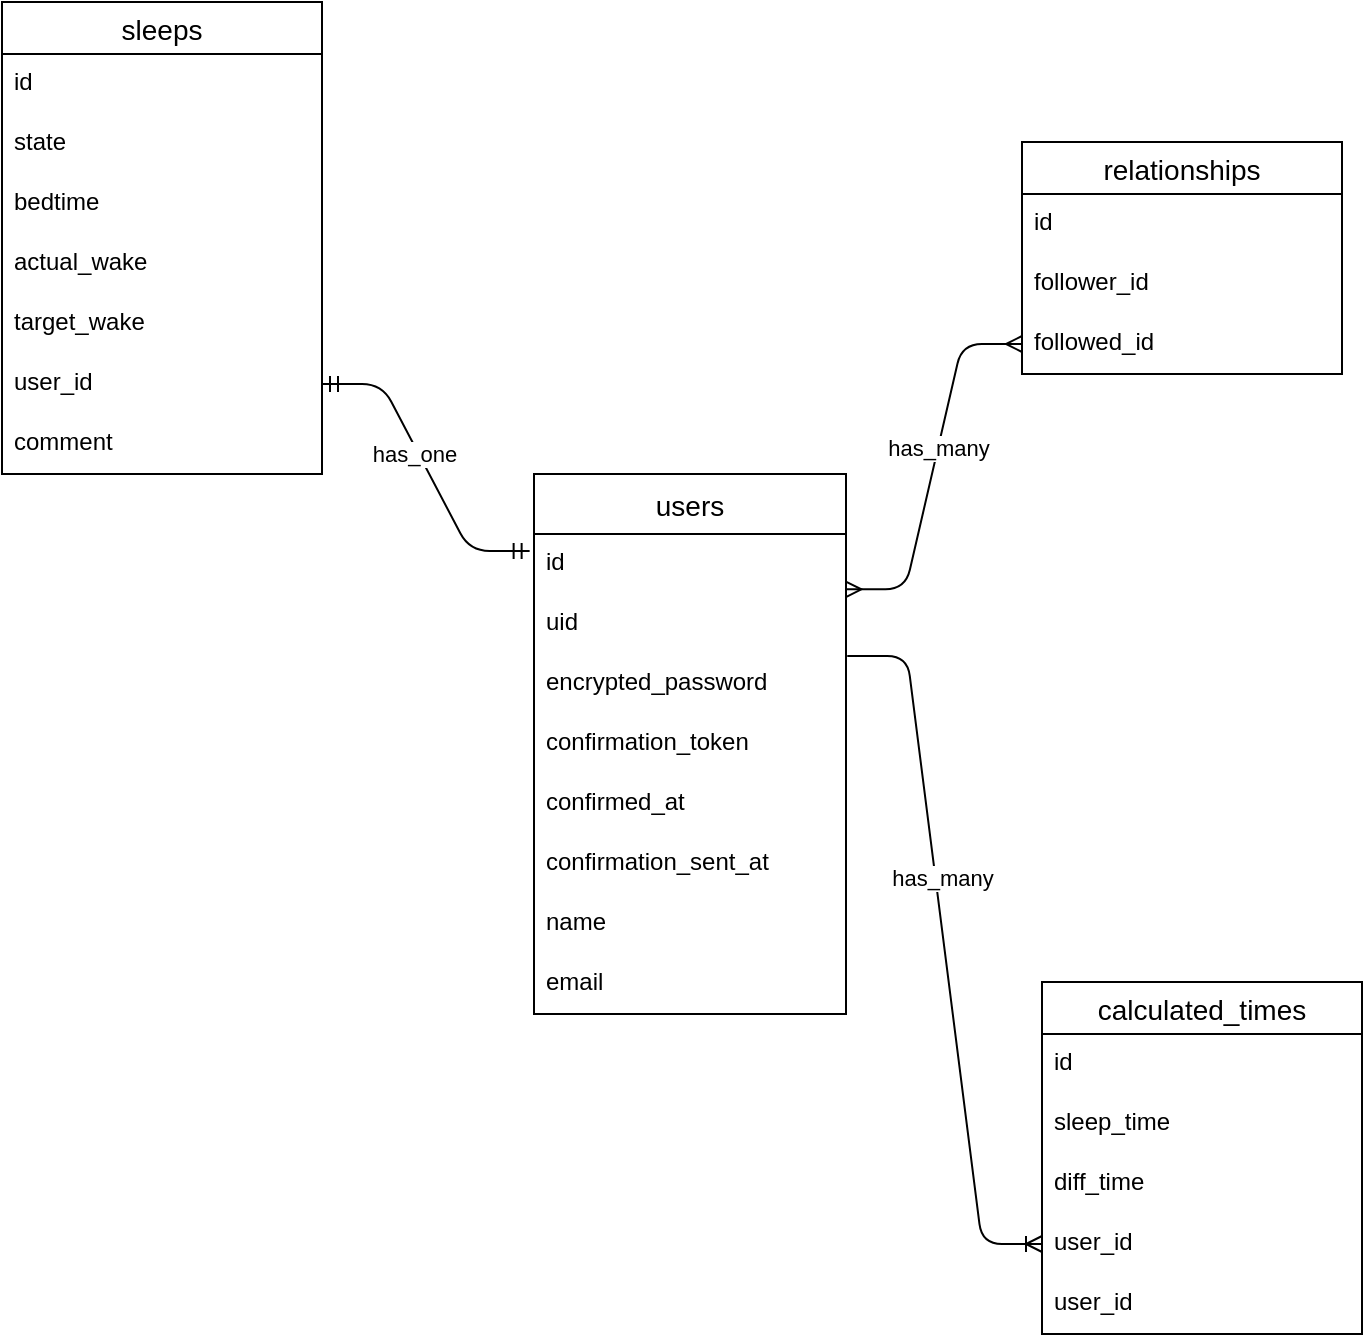 <mxfile>
    <diagram id="oXBXy_DwaOoF6DerXZQ4" name="ページ1">
        <mxGraphModel dx="909" dy="863" grid="1" gridSize="10" guides="1" tooltips="1" connect="1" arrows="1" fold="1" page="1" pageScale="1" pageWidth="827" pageHeight="1169" math="0" shadow="0">
            <root>
                <mxCell id="0"/>
                <mxCell id="1" parent="0"/>
                <mxCell id="37" value="users" style="swimlane;fontStyle=0;childLayout=stackLayout;horizontal=1;startSize=30;horizontalStack=0;resizeParent=1;resizeParentMax=0;resizeLast=0;collapsible=1;marginBottom=0;align=center;fontSize=14;" vertex="1" parent="1">
                    <mxGeometry x="336" y="336" width="156" height="270" as="geometry">
                        <mxRectangle x="220" y="230" width="70" height="30" as="alternateBounds"/>
                    </mxGeometry>
                </mxCell>
                <mxCell id="38" value="id" style="text;strokeColor=none;fillColor=none;spacingLeft=4;spacingRight=4;overflow=hidden;rotatable=0;points=[[0,0.5],[1,0.5]];portConstraint=eastwest;fontSize=12;" vertex="1" parent="37">
                    <mxGeometry y="30" width="156" height="30" as="geometry"/>
                </mxCell>
                <mxCell id="39" value="uid" style="text;strokeColor=none;fillColor=none;spacingLeft=4;spacingRight=4;overflow=hidden;rotatable=0;points=[[0,0.5],[1,0.5]];portConstraint=eastwest;fontSize=12;" vertex="1" parent="37">
                    <mxGeometry y="60" width="156" height="30" as="geometry"/>
                </mxCell>
                <mxCell id="40" value="encrypted_password" style="text;strokeColor=none;fillColor=none;spacingLeft=4;spacingRight=4;overflow=hidden;rotatable=0;points=[[0,0.5],[1,0.5]];portConstraint=eastwest;fontSize=12;" vertex="1" parent="37">
                    <mxGeometry y="90" width="156" height="30" as="geometry"/>
                </mxCell>
                <mxCell id="45" value="confirmation_token" style="text;strokeColor=none;fillColor=none;spacingLeft=4;spacingRight=4;overflow=hidden;rotatable=0;points=[[0,0.5],[1,0.5]];portConstraint=eastwest;fontSize=12;" vertex="1" parent="37">
                    <mxGeometry y="120" width="156" height="30" as="geometry"/>
                </mxCell>
                <mxCell id="46" value="confirmed_at" style="text;strokeColor=none;fillColor=none;spacingLeft=4;spacingRight=4;overflow=hidden;rotatable=0;points=[[0,0.5],[1,0.5]];portConstraint=eastwest;fontSize=12;" vertex="1" parent="37">
                    <mxGeometry y="150" width="156" height="30" as="geometry"/>
                </mxCell>
                <mxCell id="47" value="confirmation_sent_at" style="text;strokeColor=none;fillColor=none;spacingLeft=4;spacingRight=4;overflow=hidden;rotatable=0;points=[[0,0.5],[1,0.5]];portConstraint=eastwest;fontSize=12;" vertex="1" parent="37">
                    <mxGeometry y="180" width="156" height="30" as="geometry"/>
                </mxCell>
                <mxCell id="48" value="name" style="text;strokeColor=none;fillColor=none;spacingLeft=4;spacingRight=4;overflow=hidden;rotatable=0;points=[[0,0.5],[1,0.5]];portConstraint=eastwest;fontSize=12;" vertex="1" parent="37">
                    <mxGeometry y="210" width="156" height="30" as="geometry"/>
                </mxCell>
                <mxCell id="50" value="email" style="text;strokeColor=none;fillColor=none;spacingLeft=4;spacingRight=4;overflow=hidden;rotatable=0;points=[[0,0.5],[1,0.5]];portConstraint=eastwest;fontSize=12;" vertex="1" parent="37">
                    <mxGeometry y="240" width="156" height="30" as="geometry"/>
                </mxCell>
                <mxCell id="51" value="sleeps" style="swimlane;fontStyle=0;childLayout=stackLayout;horizontal=1;startSize=26;horizontalStack=0;resizeParent=1;resizeParentMax=0;resizeLast=0;collapsible=1;marginBottom=0;align=center;fontSize=14;" vertex="1" parent="1">
                    <mxGeometry x="70" y="100" width="160" height="236" as="geometry"/>
                </mxCell>
                <mxCell id="52" value="id" style="text;strokeColor=none;fillColor=none;spacingLeft=4;spacingRight=4;overflow=hidden;rotatable=0;points=[[0,0.5],[1,0.5]];portConstraint=eastwest;fontSize=12;" vertex="1" parent="51">
                    <mxGeometry y="26" width="160" height="30" as="geometry"/>
                </mxCell>
                <mxCell id="60" value="state" style="text;strokeColor=none;fillColor=none;spacingLeft=4;spacingRight=4;overflow=hidden;rotatable=0;points=[[0,0.5],[1,0.5]];portConstraint=eastwest;fontSize=12;" vertex="1" parent="51">
                    <mxGeometry y="56" width="160" height="30" as="geometry"/>
                </mxCell>
                <mxCell id="59" value="bedtime" style="text;strokeColor=none;fillColor=none;spacingLeft=4;spacingRight=4;overflow=hidden;rotatable=0;points=[[0,0.5],[1,0.5]];portConstraint=eastwest;fontSize=12;" vertex="1" parent="51">
                    <mxGeometry y="86" width="160" height="30" as="geometry"/>
                </mxCell>
                <mxCell id="61" value="actual_wake" style="text;strokeColor=none;fillColor=none;spacingLeft=4;spacingRight=4;overflow=hidden;rotatable=0;points=[[0,0.5],[1,0.5]];portConstraint=eastwest;fontSize=12;" vertex="1" parent="51">
                    <mxGeometry y="116" width="160" height="30" as="geometry"/>
                </mxCell>
                <mxCell id="62" value="target_wake" style="text;strokeColor=none;fillColor=none;spacingLeft=4;spacingRight=4;overflow=hidden;rotatable=0;points=[[0,0.5],[1,0.5]];portConstraint=eastwest;fontSize=12;" vertex="1" parent="51">
                    <mxGeometry y="146" width="160" height="30" as="geometry"/>
                </mxCell>
                <mxCell id="63" value="user_id" style="text;strokeColor=none;fillColor=none;spacingLeft=4;spacingRight=4;overflow=hidden;rotatable=0;points=[[0,0.5],[1,0.5]];portConstraint=eastwest;fontSize=12;" vertex="1" parent="51">
                    <mxGeometry y="176" width="160" height="30" as="geometry"/>
                </mxCell>
                <mxCell id="54" value="comment&#10;" style="text;strokeColor=none;fillColor=none;spacingLeft=4;spacingRight=4;overflow=hidden;rotatable=0;points=[[0,0.5],[1,0.5]];portConstraint=eastwest;fontSize=12;" vertex="1" parent="51">
                    <mxGeometry y="206" width="160" height="30" as="geometry"/>
                </mxCell>
                <mxCell id="66" value="calculated_times" style="swimlane;fontStyle=0;childLayout=stackLayout;horizontal=1;startSize=26;horizontalStack=0;resizeParent=1;resizeParentMax=0;resizeLast=0;collapsible=1;marginBottom=0;align=center;fontSize=14;" vertex="1" parent="1">
                    <mxGeometry x="590" y="590" width="160" height="176" as="geometry"/>
                </mxCell>
                <mxCell id="67" value="id" style="text;strokeColor=none;fillColor=none;spacingLeft=4;spacingRight=4;overflow=hidden;rotatable=0;points=[[0,0.5],[1,0.5]];portConstraint=eastwest;fontSize=12;" vertex="1" parent="66">
                    <mxGeometry y="26" width="160" height="30" as="geometry"/>
                </mxCell>
                <mxCell id="68" value="sleep_time" style="text;strokeColor=none;fillColor=none;spacingLeft=4;spacingRight=4;overflow=hidden;rotatable=0;points=[[0,0.5],[1,0.5]];portConstraint=eastwest;fontSize=12;" vertex="1" parent="66">
                    <mxGeometry y="56" width="160" height="30" as="geometry"/>
                </mxCell>
                <mxCell id="70" value="diff_time" style="text;strokeColor=none;fillColor=none;spacingLeft=4;spacingRight=4;overflow=hidden;rotatable=0;points=[[0,0.5],[1,0.5]];portConstraint=eastwest;fontSize=12;" vertex="1" parent="66">
                    <mxGeometry y="86" width="160" height="30" as="geometry"/>
                </mxCell>
                <mxCell id="86" value="user_id" style="text;strokeColor=none;fillColor=none;spacingLeft=4;spacingRight=4;overflow=hidden;rotatable=0;points=[[0,0.5],[1,0.5]];portConstraint=eastwest;fontSize=12;" vertex="1" parent="66">
                    <mxGeometry y="116" width="160" height="30" as="geometry"/>
                </mxCell>
                <mxCell id="69" value="user_id" style="text;strokeColor=none;fillColor=none;spacingLeft=4;spacingRight=4;overflow=hidden;rotatable=0;points=[[0,0.5],[1,0.5]];portConstraint=eastwest;fontSize=12;" vertex="1" parent="66">
                    <mxGeometry y="146" width="160" height="30" as="geometry"/>
                </mxCell>
                <mxCell id="72" value="relationships" style="swimlane;fontStyle=0;childLayout=stackLayout;horizontal=1;startSize=26;horizontalStack=0;resizeParent=1;resizeParentMax=0;resizeLast=0;collapsible=1;marginBottom=0;align=center;fontSize=14;" vertex="1" parent="1">
                    <mxGeometry x="580" y="170" width="160" height="116" as="geometry"/>
                </mxCell>
                <mxCell id="73" value="id" style="text;strokeColor=none;fillColor=none;spacingLeft=4;spacingRight=4;overflow=hidden;rotatable=0;points=[[0,0.5],[1,0.5]];portConstraint=eastwest;fontSize=12;" vertex="1" parent="72">
                    <mxGeometry y="26" width="160" height="30" as="geometry"/>
                </mxCell>
                <mxCell id="74" value="follower_id" style="text;strokeColor=none;fillColor=none;spacingLeft=4;spacingRight=4;overflow=hidden;rotatable=0;points=[[0,0.5],[1,0.5]];portConstraint=eastwest;fontSize=12;" vertex="1" parent="72">
                    <mxGeometry y="56" width="160" height="30" as="geometry"/>
                </mxCell>
                <mxCell id="75" value="followed_id" style="text;strokeColor=none;fillColor=none;spacingLeft=4;spacingRight=4;overflow=hidden;rotatable=0;points=[[0,0.5],[1,0.5]];portConstraint=eastwest;fontSize=12;" vertex="1" parent="72">
                    <mxGeometry y="86" width="160" height="30" as="geometry"/>
                </mxCell>
                <mxCell id="81" value="" style="edgeStyle=entityRelationEdgeStyle;fontSize=12;html=1;endArrow=ERmandOne;startArrow=ERmandOne;exitX=1;exitY=0.5;exitDx=0;exitDy=0;entryX=-0.014;entryY=0.283;entryDx=0;entryDy=0;entryPerimeter=0;" edge="1" parent="1" source="63" target="38">
                    <mxGeometry width="100" height="100" relative="1" as="geometry">
                        <mxPoint x="230" y="380" as="sourcePoint"/>
                        <mxPoint x="330" y="490" as="targetPoint"/>
                    </mxGeometry>
                </mxCell>
                <mxCell id="83" value="has_one" style="edgeLabel;html=1;align=center;verticalAlign=middle;resizable=0;points=[];" vertex="1" connectable="0" parent="81">
                    <mxGeometry x="-0.182" relative="1" as="geometry">
                        <mxPoint y="6" as="offset"/>
                    </mxGeometry>
                </mxCell>
                <mxCell id="85" value="" style="edgeStyle=entityRelationEdgeStyle;fontSize=12;html=1;endArrow=ERoneToMany;startArrow=none;entryX=0;entryY=0.5;entryDx=0;entryDy=0;exitX=1.004;exitY=0.033;exitDx=0;exitDy=0;exitPerimeter=0;" edge="1" parent="1" source="40" target="86">
                    <mxGeometry width="100" height="100" relative="1" as="geometry">
                        <mxPoint x="500" y="430" as="sourcePoint"/>
                        <mxPoint x="580" y="720" as="targetPoint"/>
                    </mxGeometry>
                </mxCell>
                <mxCell id="88" value="has_many" style="edgeLabel;html=1;align=center;verticalAlign=middle;resizable=0;points=[];" vertex="1" connectable="0" parent="85">
                    <mxGeometry x="-0.2" y="3" relative="1" as="geometry">
                        <mxPoint as="offset"/>
                    </mxGeometry>
                </mxCell>
                <mxCell id="89" value="" style="edgeStyle=entityRelationEdgeStyle;fontSize=12;html=1;endArrow=ERmany;startArrow=ERmany;exitX=0.998;exitY=0.922;exitDx=0;exitDy=0;exitPerimeter=0;entryX=0;entryY=0.5;entryDx=0;entryDy=0;" edge="1" parent="1" source="38" target="75">
                    <mxGeometry width="100" height="100" relative="1" as="geometry">
                        <mxPoint x="450" y="330" as="sourcePoint"/>
                        <mxPoint x="550" y="230" as="targetPoint"/>
                    </mxGeometry>
                </mxCell>
                <mxCell id="90" value="has_many" style="edgeLabel;html=1;align=center;verticalAlign=middle;resizable=0;points=[];" vertex="1" connectable="0" parent="89">
                    <mxGeometry x="0.104" relative="1" as="geometry">
                        <mxPoint as="offset"/>
                    </mxGeometry>
                </mxCell>
            </root>
        </mxGraphModel>
    </diagram>
</mxfile>